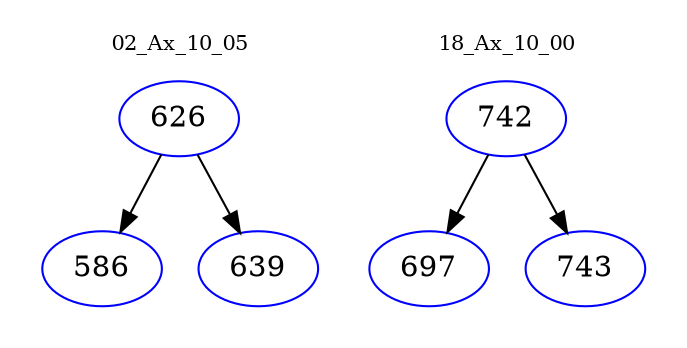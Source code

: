 digraph{
subgraph cluster_0 {
color = white
label = "02_Ax_10_05";
fontsize=10;
T0_626 [label="626", color="blue"]
T0_626 -> T0_586 [color="black"]
T0_586 [label="586", color="blue"]
T0_626 -> T0_639 [color="black"]
T0_639 [label="639", color="blue"]
}
subgraph cluster_1 {
color = white
label = "18_Ax_10_00";
fontsize=10;
T1_742 [label="742", color="blue"]
T1_742 -> T1_697 [color="black"]
T1_697 [label="697", color="blue"]
T1_742 -> T1_743 [color="black"]
T1_743 [label="743", color="blue"]
}
}

